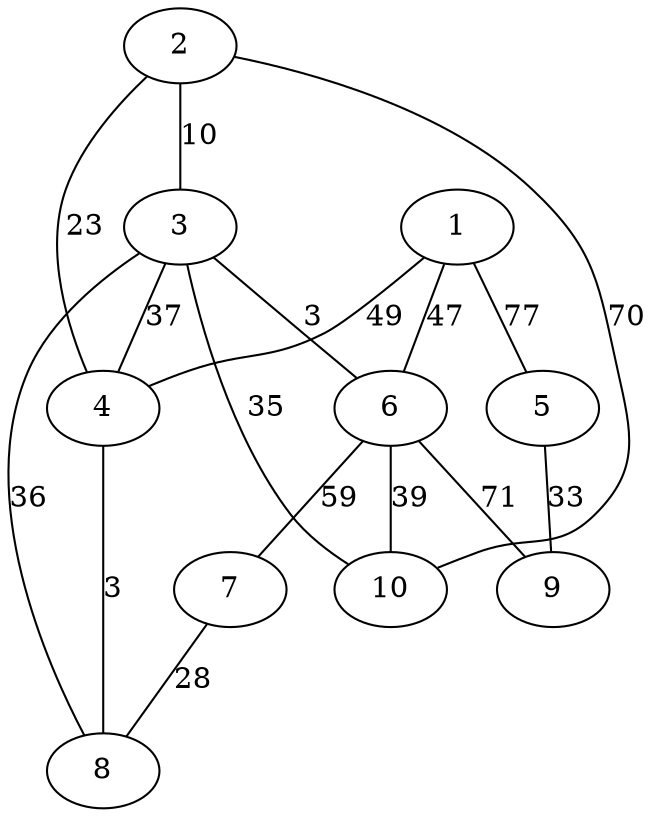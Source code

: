 graph G_1 {
    1;
    2;
    3;
    4;
    5;
    6;
    7;
    8;
    9;
    10;
    1 -- 4 [label="49"];
    1 -- 5 [label="77"];
    1 -- 6 [label="47"];
    2 -- 3 [label="10"];
    2 -- 4 [label="23"];
    2 -- 10 [label="70"];
    3 -- 4 [label="37"];
    3 -- 6 [label="3"];
    3 -- 8 [label="36"];
    3 -- 10 [label="35"];
    4 -- 8 [label="3"];
    5 -- 9 [label="33"];
    6 -- 7 [label="59"];
    6 -- 9 [label="71"];
    6 -- 10 [label="39"];
    7 -- 8 [label="28"];
}